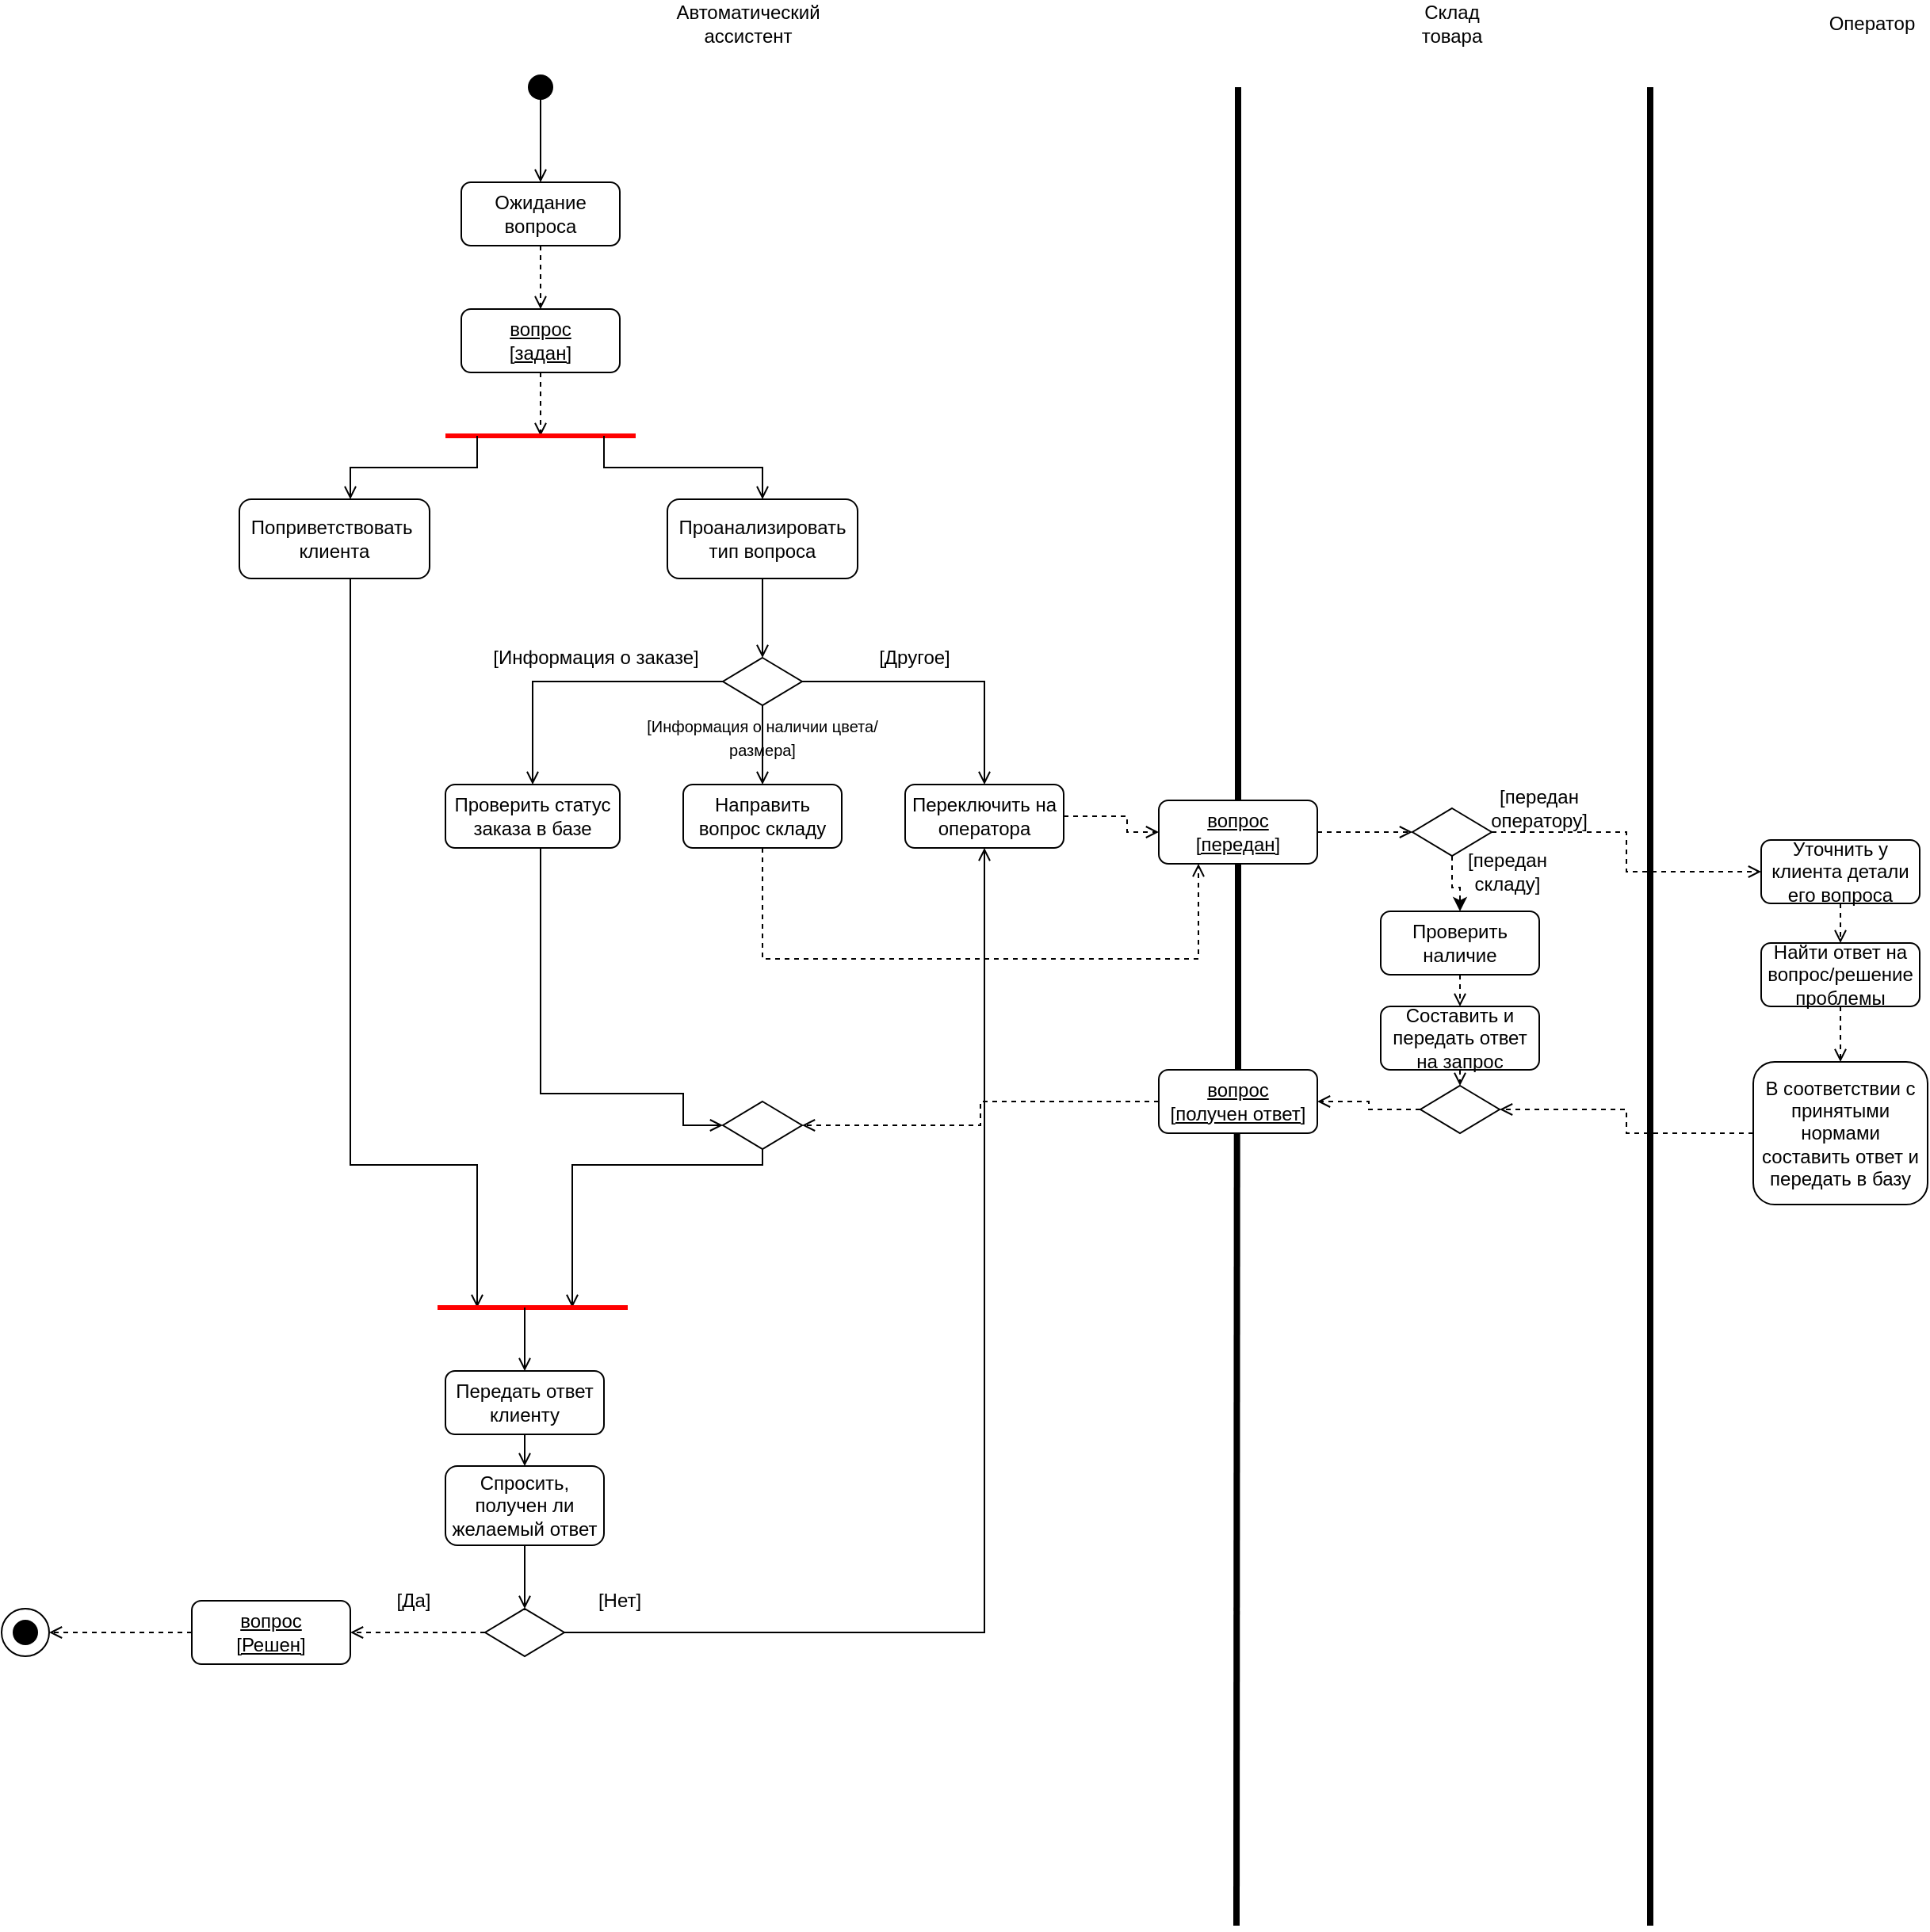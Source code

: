 <mxfile version="21.0.6" type="github">
  <diagram name="Страница 1" id="yAPOrBKSxdOMNA0OK9eu">
    <mxGraphModel dx="1253" dy="731" grid="1" gridSize="10" guides="1" tooltips="1" connect="1" arrows="1" fold="1" page="1" pageScale="1" pageWidth="827" pageHeight="1169" math="0" shadow="0">
      <root>
        <mxCell id="0" />
        <mxCell id="1" parent="0" />
        <mxCell id="QxluW9l70TD75QezjLGd-47" style="edgeStyle=orthogonalEdgeStyle;rounded=0;orthogonalLoop=1;jettySize=auto;html=1;entryX=0.5;entryY=0;entryDx=0;entryDy=0;endArrow=open;endFill=0;strokeColor=#000000;" edge="1" parent="1" source="QxluW9l70TD75QezjLGd-45" target="QxluW9l70TD75QezjLGd-46">
          <mxGeometry relative="1" as="geometry" />
        </mxCell>
        <mxCell id="QxluW9l70TD75QezjLGd-45" value="" style="shape=waypoint;sketch=0;fillStyle=solid;size=6;pointerEvents=1;points=[];fillColor=none;resizable=0;rotatable=0;perimeter=centerPerimeter;snapToPoint=1;strokeWidth=6;" vertex="1" parent="1">
          <mxGeometry x="1070" y="70" width="20" height="20" as="geometry" />
        </mxCell>
        <mxCell id="QxluW9l70TD75QezjLGd-49" value="" style="edgeStyle=orthogonalEdgeStyle;rounded=0;orthogonalLoop=1;jettySize=auto;html=1;endArrow=open;endFill=0;dashed=1;" edge="1" parent="1" source="QxluW9l70TD75QezjLGd-46" target="QxluW9l70TD75QezjLGd-48">
          <mxGeometry relative="1" as="geometry">
            <Array as="points">
              <mxPoint x="1080" y="190" />
              <mxPoint x="1080" y="190" />
            </Array>
          </mxGeometry>
        </mxCell>
        <mxCell id="QxluW9l70TD75QezjLGd-46" value="Ожидание вопроса" style="rounded=1;whiteSpace=wrap;html=1;" vertex="1" parent="1">
          <mxGeometry x="1030" y="140" width="100" height="40" as="geometry" />
        </mxCell>
        <mxCell id="QxluW9l70TD75QezjLGd-53" style="edgeStyle=orthogonalEdgeStyle;rounded=0;orthogonalLoop=1;jettySize=auto;html=1;endArrow=open;endFill=0;dashed=1;" edge="1" parent="1" source="QxluW9l70TD75QezjLGd-48">
          <mxGeometry relative="1" as="geometry">
            <mxPoint x="1080" y="300" as="targetPoint" />
          </mxGeometry>
        </mxCell>
        <mxCell id="QxluW9l70TD75QezjLGd-48" value="&lt;u&gt;вопрос&lt;br&gt;[задан]&lt;br&gt;&lt;/u&gt;" style="rounded=1;whiteSpace=wrap;html=1;" vertex="1" parent="1">
          <mxGeometry x="1030" y="220" width="100" height="40" as="geometry" />
        </mxCell>
        <mxCell id="QxluW9l70TD75QezjLGd-74" style="edgeStyle=orthogonalEdgeStyle;rounded=0;orthogonalLoop=1;jettySize=auto;html=1;endArrow=open;endFill=0;" edge="1" parent="1" source="QxluW9l70TD75QezjLGd-50">
          <mxGeometry relative="1" as="geometry">
            <mxPoint x="1040" y="850" as="targetPoint" />
            <Array as="points">
              <mxPoint x="960" y="760" />
              <mxPoint x="1040" y="760" />
            </Array>
          </mxGeometry>
        </mxCell>
        <mxCell id="QxluW9l70TD75QezjLGd-50" value="Поприветствовать&amp;nbsp; клиента" style="rounded=1;whiteSpace=wrap;html=1;" vertex="1" parent="1">
          <mxGeometry x="890" y="340" width="120" height="50" as="geometry" />
        </mxCell>
        <mxCell id="QxluW9l70TD75QezjLGd-57" value="" style="edgeStyle=orthogonalEdgeStyle;rounded=0;orthogonalLoop=1;jettySize=auto;html=1;endArrow=open;endFill=0;" edge="1" parent="1" source="QxluW9l70TD75QezjLGd-51" target="QxluW9l70TD75QezjLGd-56">
          <mxGeometry relative="1" as="geometry">
            <Array as="points">
              <mxPoint x="1220" y="410" />
              <mxPoint x="1220" y="410" />
            </Array>
          </mxGeometry>
        </mxCell>
        <mxCell id="QxluW9l70TD75QezjLGd-51" value="Проанализировать тип вопроса" style="rounded=1;whiteSpace=wrap;html=1;" vertex="1" parent="1">
          <mxGeometry x="1160" y="340" width="120" height="50" as="geometry" />
        </mxCell>
        <mxCell id="QxluW9l70TD75QezjLGd-52" value="" style="endArrow=none;html=1;rounded=0;strokeColor=#FF0000;strokeWidth=3;" edge="1" parent="1">
          <mxGeometry width="50" height="50" relative="1" as="geometry">
            <mxPoint x="1140" y="300" as="sourcePoint" />
            <mxPoint x="1020" y="300" as="targetPoint" />
          </mxGeometry>
        </mxCell>
        <mxCell id="QxluW9l70TD75QezjLGd-54" value="" style="endArrow=open;html=1;rounded=0;endFill=0;" edge="1" parent="1">
          <mxGeometry width="50" height="50" relative="1" as="geometry">
            <mxPoint x="1040" y="300" as="sourcePoint" />
            <mxPoint x="960" y="340" as="targetPoint" />
            <Array as="points">
              <mxPoint x="1040" y="320" />
              <mxPoint x="1000" y="320" />
              <mxPoint x="960" y="320" />
            </Array>
          </mxGeometry>
        </mxCell>
        <mxCell id="QxluW9l70TD75QezjLGd-55" value="" style="endArrow=open;html=1;rounded=0;entryX=0.5;entryY=0;entryDx=0;entryDy=0;endFill=0;" edge="1" parent="1" target="QxluW9l70TD75QezjLGd-51">
          <mxGeometry width="50" height="50" relative="1" as="geometry">
            <mxPoint x="1120" y="300" as="sourcePoint" />
            <mxPoint x="1040" y="340" as="targetPoint" />
            <Array as="points">
              <mxPoint x="1120" y="320" />
              <mxPoint x="1220" y="320" />
            </Array>
          </mxGeometry>
        </mxCell>
        <mxCell id="QxluW9l70TD75QezjLGd-65" style="edgeStyle=orthogonalEdgeStyle;rounded=0;orthogonalLoop=1;jettySize=auto;html=1;entryX=0.5;entryY=0;entryDx=0;entryDy=0;endArrow=open;endFill=0;" edge="1" parent="1" source="QxluW9l70TD75QezjLGd-56" target="QxluW9l70TD75QezjLGd-62">
          <mxGeometry relative="1" as="geometry" />
        </mxCell>
        <mxCell id="QxluW9l70TD75QezjLGd-66" style="edgeStyle=orthogonalEdgeStyle;rounded=0;orthogonalLoop=1;jettySize=auto;html=1;entryX=0.5;entryY=0;entryDx=0;entryDy=0;endArrow=open;endFill=0;" edge="1" parent="1" source="QxluW9l70TD75QezjLGd-56" target="QxluW9l70TD75QezjLGd-63">
          <mxGeometry relative="1" as="geometry" />
        </mxCell>
        <mxCell id="QxluW9l70TD75QezjLGd-67" style="edgeStyle=orthogonalEdgeStyle;rounded=0;orthogonalLoop=1;jettySize=auto;html=1;entryX=0.5;entryY=0;entryDx=0;entryDy=0;endArrow=open;endFill=0;" edge="1" parent="1" source="QxluW9l70TD75QezjLGd-56" target="QxluW9l70TD75QezjLGd-64">
          <mxGeometry relative="1" as="geometry" />
        </mxCell>
        <mxCell id="QxluW9l70TD75QezjLGd-56" value="" style="rhombus;whiteSpace=wrap;html=1;" vertex="1" parent="1">
          <mxGeometry x="1195" y="440" width="50" height="30" as="geometry" />
        </mxCell>
        <mxCell id="QxluW9l70TD75QezjLGd-58" value="[Информация о заказе]" style="text;html=1;strokeColor=none;fillColor=none;align=center;verticalAlign=middle;whiteSpace=wrap;rounded=0;" vertex="1" parent="1">
          <mxGeometry x="1040" y="430" width="150" height="20" as="geometry" />
        </mxCell>
        <mxCell id="QxluW9l70TD75QezjLGd-59" value="&lt;font style=&quot;font-size: 10px;&quot;&gt;[Информация о наличии цвета/размера]&lt;/font&gt;" style="text;html=1;strokeColor=none;fillColor=none;align=center;verticalAlign=middle;whiteSpace=wrap;rounded=0;" vertex="1" parent="1">
          <mxGeometry x="1145" y="480" width="150" height="20" as="geometry" />
        </mxCell>
        <mxCell id="QxluW9l70TD75QezjLGd-61" value="[Другое]" style="text;html=1;strokeColor=none;fillColor=none;align=center;verticalAlign=middle;whiteSpace=wrap;rounded=0;" vertex="1" parent="1">
          <mxGeometry x="1241" y="430" width="150" height="20" as="geometry" />
        </mxCell>
        <mxCell id="QxluW9l70TD75QezjLGd-72" style="edgeStyle=orthogonalEdgeStyle;rounded=0;orthogonalLoop=1;jettySize=auto;html=1;entryX=0;entryY=0.5;entryDx=0;entryDy=0;endArrow=open;endFill=0;" edge="1" parent="1" source="QxluW9l70TD75QezjLGd-62" target="QxluW9l70TD75QezjLGd-71">
          <mxGeometry relative="1" as="geometry">
            <Array as="points">
              <mxPoint x="1080" y="715" />
              <mxPoint x="1170" y="715" />
              <mxPoint x="1170" y="735" />
            </Array>
          </mxGeometry>
        </mxCell>
        <mxCell id="QxluW9l70TD75QezjLGd-62" value="Проверить статус заказа в базе" style="rounded=1;whiteSpace=wrap;html=1;" vertex="1" parent="1">
          <mxGeometry x="1020" y="520" width="110" height="40" as="geometry" />
        </mxCell>
        <mxCell id="QxluW9l70TD75QezjLGd-76" style="edgeStyle=orthogonalEdgeStyle;rounded=0;orthogonalLoop=1;jettySize=auto;html=1;entryX=0.25;entryY=1;entryDx=0;entryDy=0;endArrow=open;endFill=0;dashed=1;" edge="1" parent="1" source="QxluW9l70TD75QezjLGd-63" target="QxluW9l70TD75QezjLGd-70">
          <mxGeometry relative="1" as="geometry">
            <Array as="points">
              <mxPoint x="1220" y="630" />
              <mxPoint x="1495" y="630" />
            </Array>
          </mxGeometry>
        </mxCell>
        <mxCell id="QxluW9l70TD75QezjLGd-63" value="Направить вопрос складу" style="rounded=1;whiteSpace=wrap;html=1;" vertex="1" parent="1">
          <mxGeometry x="1170" y="520" width="100" height="40" as="geometry" />
        </mxCell>
        <mxCell id="QxluW9l70TD75QezjLGd-77" style="edgeStyle=orthogonalEdgeStyle;rounded=0;orthogonalLoop=1;jettySize=auto;html=1;entryX=0;entryY=0.5;entryDx=0;entryDy=0;dashed=1;endArrow=open;endFill=0;" edge="1" parent="1" source="QxluW9l70TD75QezjLGd-64" target="QxluW9l70TD75QezjLGd-70">
          <mxGeometry relative="1" as="geometry">
            <Array as="points">
              <mxPoint x="1450" y="540" />
              <mxPoint x="1450" y="550" />
            </Array>
          </mxGeometry>
        </mxCell>
        <mxCell id="QxluW9l70TD75QezjLGd-64" value="Переключить на оператора" style="rounded=1;whiteSpace=wrap;html=1;" vertex="1" parent="1">
          <mxGeometry x="1310" y="520" width="100" height="40" as="geometry" />
        </mxCell>
        <mxCell id="QxluW9l70TD75QezjLGd-75" style="edgeStyle=orthogonalEdgeStyle;rounded=0;orthogonalLoop=1;jettySize=auto;html=1;endArrow=open;endFill=0;" edge="1" parent="1" source="QxluW9l70TD75QezjLGd-71">
          <mxGeometry relative="1" as="geometry">
            <mxPoint x="1100" y="850" as="targetPoint" />
            <Array as="points">
              <mxPoint x="1220" y="760" />
              <mxPoint x="1100" y="760" />
            </Array>
          </mxGeometry>
        </mxCell>
        <mxCell id="QxluW9l70TD75QezjLGd-71" value="" style="rhombus;whiteSpace=wrap;html=1;" vertex="1" parent="1">
          <mxGeometry x="1195" y="720" width="50" height="30" as="geometry" />
        </mxCell>
        <mxCell id="QxluW9l70TD75QezjLGd-73" value="" style="endArrow=none;html=1;rounded=0;strokeColor=#FF0000;strokeWidth=3;" edge="1" parent="1">
          <mxGeometry width="50" height="50" relative="1" as="geometry">
            <mxPoint x="1135" y="850" as="sourcePoint" />
            <mxPoint x="1015" y="850" as="targetPoint" />
          </mxGeometry>
        </mxCell>
        <mxCell id="QxluW9l70TD75QezjLGd-78" value="" style="endArrow=none;html=1;rounded=0;strokeWidth=4;startArrow=none;" edge="1" parent="1" source="QxluW9l70TD75QezjLGd-70">
          <mxGeometry width="50" height="50" relative="1" as="geometry">
            <mxPoint x="1530" y="600" as="sourcePoint" />
            <mxPoint x="1520" y="80" as="targetPoint" />
          </mxGeometry>
        </mxCell>
        <mxCell id="QxluW9l70TD75QezjLGd-79" value="" style="endArrow=none;html=1;rounded=0;strokeWidth=4;" edge="1" parent="1">
          <mxGeometry width="50" height="50" relative="1" as="geometry">
            <mxPoint x="1519" y="1240" as="sourcePoint" />
            <mxPoint x="1519.38" y="710" as="targetPoint" />
          </mxGeometry>
        </mxCell>
        <mxCell id="QxluW9l70TD75QezjLGd-80" value="Автоматический ассистент" style="text;html=1;strokeColor=none;fillColor=none;align=center;verticalAlign=middle;whiteSpace=wrap;rounded=0;" vertex="1" parent="1">
          <mxGeometry x="1181" y="25" width="60" height="30" as="geometry" />
        </mxCell>
        <mxCell id="QxluW9l70TD75QezjLGd-81" value="Склад товара" style="text;html=1;strokeColor=none;fillColor=none;align=center;verticalAlign=middle;whiteSpace=wrap;rounded=0;" vertex="1" parent="1">
          <mxGeometry x="1625" y="25" width="60" height="30" as="geometry" />
        </mxCell>
        <mxCell id="QxluW9l70TD75QezjLGd-82" value="Оператор" style="text;html=1;strokeColor=none;fillColor=none;align=center;verticalAlign=middle;whiteSpace=wrap;rounded=0;" vertex="1" parent="1">
          <mxGeometry x="1890" y="25" width="60" height="30" as="geometry" />
        </mxCell>
        <mxCell id="QxluW9l70TD75QezjLGd-83" value="" style="endArrow=none;html=1;rounded=0;strokeWidth=4;" edge="1" parent="1">
          <mxGeometry width="50" height="50" relative="1" as="geometry">
            <mxPoint x="1780" y="600" as="sourcePoint" />
            <mxPoint x="1780" y="80" as="targetPoint" />
          </mxGeometry>
        </mxCell>
        <mxCell id="QxluW9l70TD75QezjLGd-100" style="edgeStyle=orthogonalEdgeStyle;rounded=0;orthogonalLoop=1;jettySize=auto;html=1;exitX=0.5;exitY=1;exitDx=0;exitDy=0;entryX=0.5;entryY=0;entryDx=0;entryDy=0;endArrow=open;endFill=0;dashed=1;" edge="1" parent="1" source="QxluW9l70TD75QezjLGd-84" target="QxluW9l70TD75QezjLGd-86">
          <mxGeometry relative="1" as="geometry" />
        </mxCell>
        <mxCell id="QxluW9l70TD75QezjLGd-84" value="Проверить наличие" style="rounded=1;whiteSpace=wrap;html=1;" vertex="1" parent="1">
          <mxGeometry x="1610" y="600" width="100" height="40" as="geometry" />
        </mxCell>
        <mxCell id="QxluW9l70TD75QezjLGd-93" style="edgeStyle=orthogonalEdgeStyle;rounded=0;orthogonalLoop=1;jettySize=auto;html=1;entryX=0;entryY=0.5;entryDx=0;entryDy=0;dashed=1;endArrow=open;endFill=0;" edge="1" parent="1" source="QxluW9l70TD75QezjLGd-70" target="QxluW9l70TD75QezjLGd-92">
          <mxGeometry relative="1" as="geometry" />
        </mxCell>
        <mxCell id="QxluW9l70TD75QezjLGd-70" value="&lt;u&gt;вопрос&lt;br&gt;[передан]&lt;br&gt;&lt;/u&gt;" style="rounded=1;whiteSpace=wrap;html=1;" vertex="1" parent="1">
          <mxGeometry x="1470" y="530" width="100" height="40" as="geometry" />
        </mxCell>
        <mxCell id="QxluW9l70TD75QezjLGd-101" style="edgeStyle=orthogonalEdgeStyle;rounded=0;orthogonalLoop=1;jettySize=auto;html=1;exitX=0.5;exitY=1;exitDx=0;exitDy=0;entryX=0.5;entryY=0;entryDx=0;entryDy=0;dashed=1;endArrow=open;endFill=0;" edge="1" parent="1" source="QxluW9l70TD75QezjLGd-86" target="QxluW9l70TD75QezjLGd-98">
          <mxGeometry relative="1" as="geometry" />
        </mxCell>
        <mxCell id="QxluW9l70TD75QezjLGd-86" value="Составить и передать ответ на запрос" style="rounded=1;whiteSpace=wrap;html=1;" vertex="1" parent="1">
          <mxGeometry x="1610" y="660" width="100" height="40" as="geometry" />
        </mxCell>
        <mxCell id="QxluW9l70TD75QezjLGd-102" style="edgeStyle=orthogonalEdgeStyle;rounded=0;orthogonalLoop=1;jettySize=auto;html=1;entryX=1;entryY=0.5;entryDx=0;entryDy=0;dashed=1;endArrow=open;endFill=0;" edge="1" parent="1" source="QxluW9l70TD75QezjLGd-89" target="QxluW9l70TD75QezjLGd-71">
          <mxGeometry relative="1" as="geometry" />
        </mxCell>
        <mxCell id="QxluW9l70TD75QezjLGd-89" value="&lt;u&gt;вопрос&lt;br&gt;[получен ответ]&lt;br&gt;&lt;/u&gt;" style="rounded=1;whiteSpace=wrap;html=1;" vertex="1" parent="1">
          <mxGeometry x="1470" y="700" width="100" height="40" as="geometry" />
        </mxCell>
        <mxCell id="QxluW9l70TD75QezjLGd-90" value="" style="endArrow=none;html=1;rounded=0;strokeWidth=4;entryX=0.5;entryY=1;entryDx=0;entryDy=0;exitX=0.5;exitY=0;exitDx=0;exitDy=0;" edge="1" parent="1" source="QxluW9l70TD75QezjLGd-89" target="QxluW9l70TD75QezjLGd-70">
          <mxGeometry width="50" height="50" relative="1" as="geometry">
            <mxPoint x="1520" y="648.0" as="sourcePoint" />
            <mxPoint x="1568.75" y="720" as="targetPoint" />
          </mxGeometry>
        </mxCell>
        <mxCell id="QxluW9l70TD75QezjLGd-96" style="edgeStyle=orthogonalEdgeStyle;rounded=0;orthogonalLoop=1;jettySize=auto;html=1;entryX=0.5;entryY=0;entryDx=0;entryDy=0;dashed=1;" edge="1" parent="1" source="QxluW9l70TD75QezjLGd-92" target="QxluW9l70TD75QezjLGd-84">
          <mxGeometry relative="1" as="geometry" />
        </mxCell>
        <mxCell id="QxluW9l70TD75QezjLGd-117" style="edgeStyle=orthogonalEdgeStyle;rounded=0;orthogonalLoop=1;jettySize=auto;html=1;dashed=1;endArrow=open;endFill=0;entryX=0;entryY=0.5;entryDx=0;entryDy=0;" edge="1" parent="1" source="QxluW9l70TD75QezjLGd-92" target="QxluW9l70TD75QezjLGd-119">
          <mxGeometry relative="1" as="geometry">
            <mxPoint x="1820" y="550" as="targetPoint" />
          </mxGeometry>
        </mxCell>
        <mxCell id="QxluW9l70TD75QezjLGd-92" value="" style="rhombus;whiteSpace=wrap;html=1;" vertex="1" parent="1">
          <mxGeometry x="1630" y="535" width="50" height="30" as="geometry" />
        </mxCell>
        <mxCell id="QxluW9l70TD75QezjLGd-97" value="[передан складу]" style="text;html=1;strokeColor=none;fillColor=none;align=center;verticalAlign=middle;whiteSpace=wrap;rounded=0;" vertex="1" parent="1">
          <mxGeometry x="1660" y="560" width="60" height="30" as="geometry" />
        </mxCell>
        <mxCell id="QxluW9l70TD75QezjLGd-99" style="edgeStyle=orthogonalEdgeStyle;rounded=0;orthogonalLoop=1;jettySize=auto;html=1;entryX=1;entryY=0.5;entryDx=0;entryDy=0;endArrow=open;endFill=0;dashed=1;" edge="1" parent="1" source="QxluW9l70TD75QezjLGd-98" target="QxluW9l70TD75QezjLGd-89">
          <mxGeometry relative="1" as="geometry" />
        </mxCell>
        <mxCell id="QxluW9l70TD75QezjLGd-98" value="" style="rhombus;whiteSpace=wrap;html=1;" vertex="1" parent="1">
          <mxGeometry x="1635" y="710" width="50" height="30" as="geometry" />
        </mxCell>
        <mxCell id="QxluW9l70TD75QezjLGd-106" style="edgeStyle=orthogonalEdgeStyle;rounded=0;orthogonalLoop=1;jettySize=auto;html=1;exitX=0.5;exitY=1;exitDx=0;exitDy=0;entryX=0.5;entryY=0;entryDx=0;entryDy=0;endArrow=open;endFill=0;" edge="1" parent="1" source="QxluW9l70TD75QezjLGd-103" target="QxluW9l70TD75QezjLGd-104">
          <mxGeometry relative="1" as="geometry" />
        </mxCell>
        <mxCell id="QxluW9l70TD75QezjLGd-103" value="Передать ответ клиенту" style="rounded=1;whiteSpace=wrap;html=1;" vertex="1" parent="1">
          <mxGeometry x="1020" y="890" width="100" height="40" as="geometry" />
        </mxCell>
        <mxCell id="QxluW9l70TD75QezjLGd-108" style="edgeStyle=orthogonalEdgeStyle;rounded=0;orthogonalLoop=1;jettySize=auto;html=1;endArrow=open;endFill=0;" edge="1" parent="1" source="QxluW9l70TD75QezjLGd-104" target="QxluW9l70TD75QezjLGd-107">
          <mxGeometry relative="1" as="geometry" />
        </mxCell>
        <mxCell id="QxluW9l70TD75QezjLGd-104" value="Спросить, получен ли желаемый ответ" style="rounded=1;whiteSpace=wrap;html=1;" vertex="1" parent="1">
          <mxGeometry x="1020" y="950" width="100" height="50" as="geometry" />
        </mxCell>
        <mxCell id="QxluW9l70TD75QezjLGd-105" value="" style="endArrow=open;html=1;rounded=0;entryX=0.5;entryY=0;entryDx=0;entryDy=0;endFill=0;" edge="1" parent="1" target="QxluW9l70TD75QezjLGd-103">
          <mxGeometry width="50" height="50" relative="1" as="geometry">
            <mxPoint x="1070" y="850" as="sourcePoint" />
            <mxPoint x="1266" y="850" as="targetPoint" />
          </mxGeometry>
        </mxCell>
        <mxCell id="QxluW9l70TD75QezjLGd-115" style="edgeStyle=orthogonalEdgeStyle;rounded=0;orthogonalLoop=1;jettySize=auto;html=1;entryX=0.5;entryY=1;entryDx=0;entryDy=0;endArrow=open;endFill=0;" edge="1" parent="1" source="QxluW9l70TD75QezjLGd-107" target="QxluW9l70TD75QezjLGd-64">
          <mxGeometry relative="1" as="geometry" />
        </mxCell>
        <mxCell id="QxluW9l70TD75QezjLGd-128" style="edgeStyle=orthogonalEdgeStyle;rounded=0;orthogonalLoop=1;jettySize=auto;html=1;entryX=1;entryY=0.5;entryDx=0;entryDy=0;dashed=1;endArrow=open;endFill=0;" edge="1" parent="1" source="QxluW9l70TD75QezjLGd-107" target="QxluW9l70TD75QezjLGd-127">
          <mxGeometry relative="1" as="geometry" />
        </mxCell>
        <mxCell id="QxluW9l70TD75QezjLGd-107" value="" style="rhombus;whiteSpace=wrap;html=1;" vertex="1" parent="1">
          <mxGeometry x="1045" y="1040" width="50" height="30" as="geometry" />
        </mxCell>
        <mxCell id="QxluW9l70TD75QezjLGd-109" value="" style="ellipse;whiteSpace=wrap;html=1;" vertex="1" parent="1">
          <mxGeometry x="740" y="1040" width="30" height="30" as="geometry" />
        </mxCell>
        <mxCell id="QxluW9l70TD75QezjLGd-110" value="" style="shape=waypoint;sketch=0;fillStyle=solid;size=6;pointerEvents=1;points=[];fillColor=none;resizable=0;rotatable=0;perimeter=centerPerimeter;snapToPoint=1;strokeWidth=6;" vertex="1" parent="1">
          <mxGeometry x="745" y="1045" width="20" height="20" as="geometry" />
        </mxCell>
        <mxCell id="QxluW9l70TD75QezjLGd-112" value="[Да]" style="text;html=1;strokeColor=none;fillColor=none;align=center;verticalAlign=middle;whiteSpace=wrap;rounded=0;" vertex="1" parent="1">
          <mxGeometry x="970" y="1020" width="60" height="30" as="geometry" />
        </mxCell>
        <mxCell id="QxluW9l70TD75QezjLGd-113" value="[Нет]" style="text;html=1;strokeColor=none;fillColor=none;align=center;verticalAlign=middle;whiteSpace=wrap;rounded=0;" vertex="1" parent="1">
          <mxGeometry x="1100" y="1020" width="60" height="30" as="geometry" />
        </mxCell>
        <mxCell id="QxluW9l70TD75QezjLGd-118" value="[передан оператору]" style="text;html=1;strokeColor=none;fillColor=none;align=center;verticalAlign=middle;whiteSpace=wrap;rounded=0;" vertex="1" parent="1">
          <mxGeometry x="1680" y="520" width="60" height="30" as="geometry" />
        </mxCell>
        <mxCell id="QxluW9l70TD75QezjLGd-122" style="edgeStyle=orthogonalEdgeStyle;rounded=0;orthogonalLoop=1;jettySize=auto;html=1;exitX=0.5;exitY=1;exitDx=0;exitDy=0;entryX=0.5;entryY=0;entryDx=0;entryDy=0;endArrow=open;endFill=0;dashed=1;" edge="1" parent="1" source="QxluW9l70TD75QezjLGd-119" target="QxluW9l70TD75QezjLGd-120">
          <mxGeometry relative="1" as="geometry" />
        </mxCell>
        <mxCell id="QxluW9l70TD75QezjLGd-119" value="Уточнить у клиента детали его вопроса" style="rounded=1;whiteSpace=wrap;html=1;" vertex="1" parent="1">
          <mxGeometry x="1850" y="555" width="100" height="40" as="geometry" />
        </mxCell>
        <mxCell id="QxluW9l70TD75QezjLGd-123" style="edgeStyle=orthogonalEdgeStyle;rounded=0;orthogonalLoop=1;jettySize=auto;html=1;exitX=0.5;exitY=1;exitDx=0;exitDy=0;entryX=0.5;entryY=0;entryDx=0;entryDy=0;endArrow=open;endFill=0;dashed=1;" edge="1" parent="1" source="QxluW9l70TD75QezjLGd-120" target="QxluW9l70TD75QezjLGd-121">
          <mxGeometry relative="1" as="geometry" />
        </mxCell>
        <mxCell id="QxluW9l70TD75QezjLGd-120" value="Найти ответ на вопрос/решение проблемы" style="rounded=1;whiteSpace=wrap;html=1;" vertex="1" parent="1">
          <mxGeometry x="1850" y="620" width="100" height="40" as="geometry" />
        </mxCell>
        <mxCell id="QxluW9l70TD75QezjLGd-124" style="edgeStyle=orthogonalEdgeStyle;rounded=0;orthogonalLoop=1;jettySize=auto;html=1;entryX=1;entryY=0.5;entryDx=0;entryDy=0;dashed=1;endArrow=open;endFill=0;" edge="1" parent="1" source="QxluW9l70TD75QezjLGd-121" target="QxluW9l70TD75QezjLGd-98">
          <mxGeometry relative="1" as="geometry" />
        </mxCell>
        <mxCell id="QxluW9l70TD75QezjLGd-121" value="В соответствии с принятыми нормами составить ответ и передать в базу" style="rounded=1;whiteSpace=wrap;html=1;" vertex="1" parent="1">
          <mxGeometry x="1845" y="695" width="110" height="90" as="geometry" />
        </mxCell>
        <mxCell id="QxluW9l70TD75QezjLGd-125" value="" style="endArrow=none;html=1;rounded=0;strokeWidth=4;" edge="1" parent="1">
          <mxGeometry width="50" height="50" relative="1" as="geometry">
            <mxPoint x="1780" y="1120" as="sourcePoint" />
            <mxPoint x="1780" y="600" as="targetPoint" />
          </mxGeometry>
        </mxCell>
        <mxCell id="QxluW9l70TD75QezjLGd-126" value="" style="endArrow=none;html=1;rounded=0;strokeWidth=4;" edge="1" parent="1">
          <mxGeometry width="50" height="50" relative="1" as="geometry">
            <mxPoint x="1780" y="1240" as="sourcePoint" />
            <mxPoint x="1780" y="1110" as="targetPoint" />
            <Array as="points" />
          </mxGeometry>
        </mxCell>
        <mxCell id="QxluW9l70TD75QezjLGd-129" style="edgeStyle=orthogonalEdgeStyle;rounded=0;orthogonalLoop=1;jettySize=auto;html=1;exitX=0;exitY=0.5;exitDx=0;exitDy=0;entryX=1;entryY=0.5;entryDx=0;entryDy=0;endArrow=open;endFill=0;dashed=1;" edge="1" parent="1" source="QxluW9l70TD75QezjLGd-127" target="QxluW9l70TD75QezjLGd-109">
          <mxGeometry relative="1" as="geometry" />
        </mxCell>
        <mxCell id="QxluW9l70TD75QezjLGd-127" value="&lt;u&gt;вопрос&lt;br&gt;[Решен]&lt;br&gt;&lt;/u&gt;" style="rounded=1;whiteSpace=wrap;html=1;" vertex="1" parent="1">
          <mxGeometry x="860" y="1035" width="100" height="40" as="geometry" />
        </mxCell>
      </root>
    </mxGraphModel>
  </diagram>
</mxfile>
